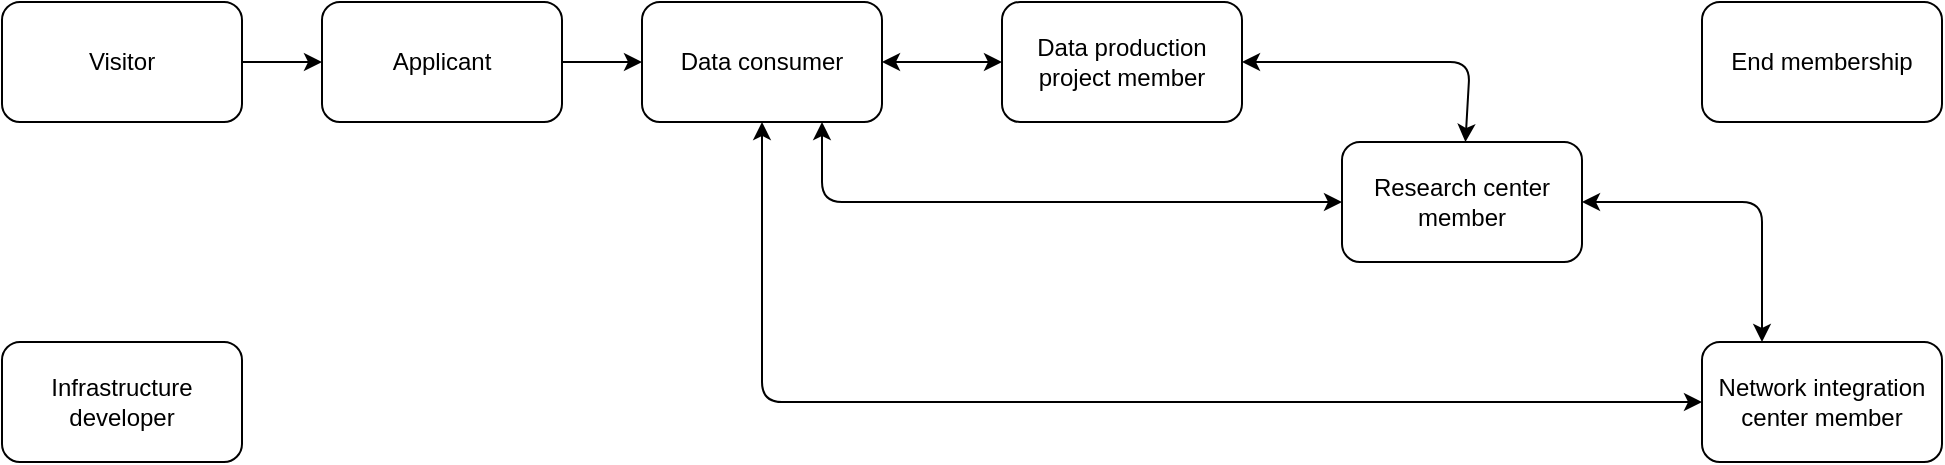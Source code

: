<mxfile version="14.1.8" type="device"><diagram id="prtHgNgQTEPvFCAcTncT" name="Page-1"><mxGraphModel dx="1106" dy="831" grid="1" gridSize="10" guides="1" tooltips="1" connect="1" arrows="1" fold="1" page="1" pageScale="1" pageWidth="827" pageHeight="1169" math="0" shadow="0"><root><mxCell id="0"/><mxCell id="1" parent="0"/><mxCell id="BgRHk9iPL6Y_tmHIkgqk-1" value="Visitor" style="rounded=1;whiteSpace=wrap;html=1;" parent="1" vertex="1"><mxGeometry x="60" y="160" width="120" height="60" as="geometry"/></mxCell><mxCell id="BgRHk9iPL6Y_tmHIkgqk-4" value="Applicant" style="rounded=1;whiteSpace=wrap;html=1;" parent="1" vertex="1"><mxGeometry x="220" y="160" width="120" height="60" as="geometry"/></mxCell><mxCell id="BgRHk9iPL6Y_tmHIkgqk-5" value="Data consumer" style="rounded=1;whiteSpace=wrap;html=1;" parent="1" vertex="1"><mxGeometry x="380" y="160" width="120" height="60" as="geometry"/></mxCell><mxCell id="BgRHk9iPL6Y_tmHIkgqk-6" value="Data production project member" style="rounded=1;whiteSpace=wrap;html=1;" parent="1" vertex="1"><mxGeometry x="560" y="160" width="120" height="60" as="geometry"/></mxCell><mxCell id="BgRHk9iPL6Y_tmHIkgqk-7" value="Research center member" style="rounded=1;whiteSpace=wrap;html=1;" parent="1" vertex="1"><mxGeometry x="730" y="230" width="120" height="60" as="geometry"/></mxCell><mxCell id="BgRHk9iPL6Y_tmHIkgqk-8" value="Network integration center member" style="rounded=1;whiteSpace=wrap;html=1;" parent="1" vertex="1"><mxGeometry x="910" y="330" width="120" height="60" as="geometry"/></mxCell><mxCell id="BgRHk9iPL6Y_tmHIkgqk-9" value="Infrastructure developer" style="rounded=1;whiteSpace=wrap;html=1;" parent="1" vertex="1"><mxGeometry x="60" y="330" width="120" height="60" as="geometry"/></mxCell><mxCell id="BgRHk9iPL6Y_tmHIkgqk-11" value="" style="endArrow=classic;html=1;exitX=1;exitY=0.5;exitDx=0;exitDy=0;" parent="1" source="BgRHk9iPL6Y_tmHIkgqk-4" target="BgRHk9iPL6Y_tmHIkgqk-5" edge="1"><mxGeometry width="50" height="50" relative="1" as="geometry"><mxPoint x="660" y="340" as="sourcePoint"/><mxPoint x="710" y="290" as="targetPoint"/></mxGeometry></mxCell><mxCell id="BgRHk9iPL6Y_tmHIkgqk-12" value="" style="endArrow=classic;html=1;exitX=1;exitY=0.5;exitDx=0;exitDy=0;" parent="1" source="BgRHk9iPL6Y_tmHIkgqk-1" target="BgRHk9iPL6Y_tmHIkgqk-4" edge="1"><mxGeometry width="50" height="50" relative="1" as="geometry"><mxPoint x="170" y="220" as="sourcePoint"/><mxPoint x="220" y="170" as="targetPoint"/></mxGeometry></mxCell><mxCell id="BgRHk9iPL6Y_tmHIkgqk-20" value="" style="endArrow=classic;startArrow=classic;html=1;exitX=1;exitY=0.5;exitDx=0;exitDy=0;" parent="1" source="BgRHk9iPL6Y_tmHIkgqk-5" target="BgRHk9iPL6Y_tmHIkgqk-6" edge="1"><mxGeometry width="50" height="50" relative="1" as="geometry"><mxPoint x="660" y="340" as="sourcePoint"/><mxPoint x="710" y="290" as="targetPoint"/></mxGeometry></mxCell><mxCell id="BgRHk9iPL6Y_tmHIkgqk-21" value="" style="endArrow=classic;startArrow=classic;html=1;exitX=1;exitY=0.5;exitDx=0;exitDy=0;" parent="1" source="BgRHk9iPL6Y_tmHIkgqk-6" target="BgRHk9iPL6Y_tmHIkgqk-7" edge="1"><mxGeometry width="50" height="50" relative="1" as="geometry"><mxPoint x="660" y="220" as="sourcePoint"/><mxPoint x="710" y="170" as="targetPoint"/><Array as="points"><mxPoint x="794" y="190"/></Array></mxGeometry></mxCell><mxCell id="BgRHk9iPL6Y_tmHIkgqk-22" value="" style="endArrow=classic;startArrow=classic;html=1;entryX=0.25;entryY=0;entryDx=0;entryDy=0;exitX=1;exitY=0.5;exitDx=0;exitDy=0;" parent="1" source="BgRHk9iPL6Y_tmHIkgqk-7" target="BgRHk9iPL6Y_tmHIkgqk-8" edge="1"><mxGeometry width="50" height="50" relative="1" as="geometry"><mxPoint x="660" y="340" as="sourcePoint"/><mxPoint x="710" y="290" as="targetPoint"/><Array as="points"><mxPoint x="940" y="260"/></Array></mxGeometry></mxCell><mxCell id="BgRHk9iPL6Y_tmHIkgqk-23" value="" style="endArrow=classic;startArrow=classic;html=1;exitX=0.5;exitY=1;exitDx=0;exitDy=0;entryX=0;entryY=0.5;entryDx=0;entryDy=0;" parent="1" source="BgRHk9iPL6Y_tmHIkgqk-5" target="BgRHk9iPL6Y_tmHIkgqk-8" edge="1"><mxGeometry width="50" height="50" relative="1" as="geometry"><mxPoint x="660" y="340" as="sourcePoint"/><mxPoint x="710" y="290" as="targetPoint"/><Array as="points"><mxPoint x="440" y="360"/></Array></mxGeometry></mxCell><mxCell id="BgRHk9iPL6Y_tmHIkgqk-24" value="" style="endArrow=classic;startArrow=classic;html=1;entryX=0;entryY=0.5;entryDx=0;entryDy=0;exitX=0.75;exitY=1;exitDx=0;exitDy=0;" parent="1" source="BgRHk9iPL6Y_tmHIkgqk-5" target="BgRHk9iPL6Y_tmHIkgqk-7" edge="1"><mxGeometry width="50" height="50" relative="1" as="geometry"><mxPoint x="660" y="340" as="sourcePoint"/><mxPoint x="710" y="290" as="targetPoint"/><Array as="points"><mxPoint x="470" y="260"/></Array></mxGeometry></mxCell><mxCell id="BgRHk9iPL6Y_tmHIkgqk-25" value="End membership" style="rounded=1;whiteSpace=wrap;html=1;" parent="1" vertex="1"><mxGeometry x="910" y="160" width="120" height="60" as="geometry"/></mxCell></root></mxGraphModel></diagram></mxfile>